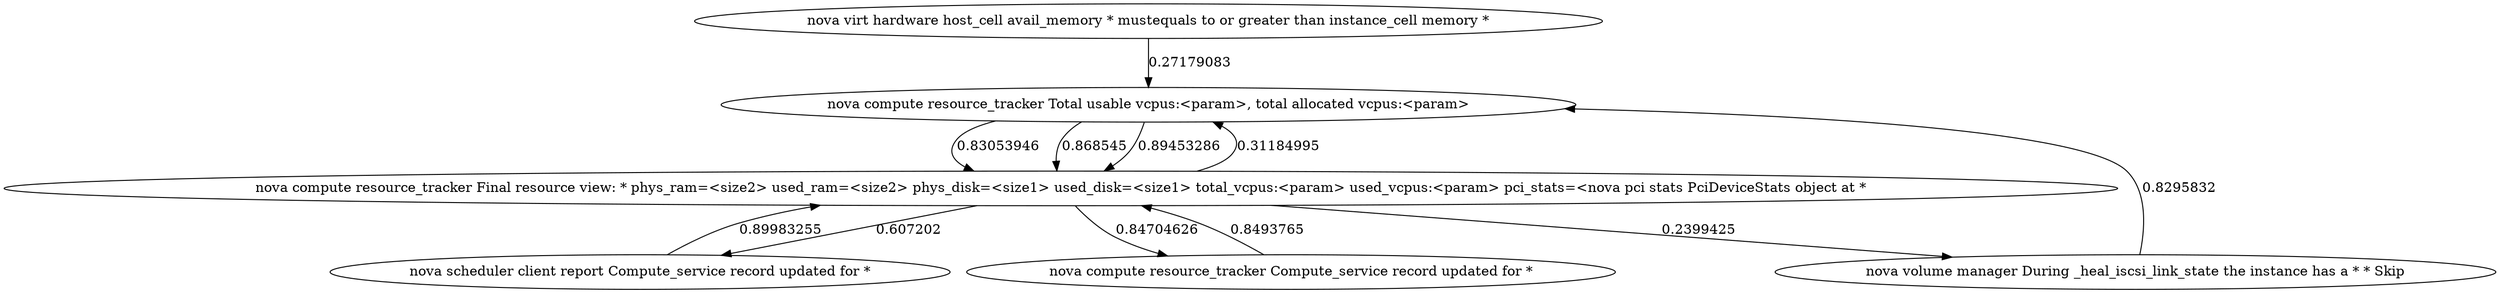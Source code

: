 digraph "result_graph\workflow_bsg" {
	149 [label="nova virt hardware host_cell avail_memory * mustequals to or greater than instance_cell memory *"]
	105 [label="nova compute resource_tracker Total usable vcpus:<param>, total allocated vcpus:<param>"]
	149 -> 105 [label=0.27179083]
	105 [label="nova compute resource_tracker Total usable vcpus:<param>, total allocated vcpus:<param>"]
	221 [label="nova compute resource_tracker Final resource view: * phys_ram=<size2> used_ram=<size2> phys_disk=<size1> used_disk=<size1> total_vcpus:<param> used_vcpus:<param> pci_stats=<nova pci stats PciDeviceStats object at *"]
	105 -> 221 [label=0.83053946]
	221 [label="nova compute resource_tracker Final resource view: * phys_ram=<size2> used_ram=<size2> phys_disk=<size1> used_disk=<size1> total_vcpus:<param> used_vcpus:<param> pci_stats=<nova pci stats PciDeviceStats object at *"]
	106 [label="nova scheduler client report Compute_service record updated for *"]
	221 -> 106 [label=0.607202]
	106 [label="nova scheduler client report Compute_service record updated for *"]
	221 [label="nova compute resource_tracker Final resource view: * phys_ram=<size2> used_ram=<size2> phys_disk=<size1> used_disk=<size1> total_vcpus:<param> used_vcpus:<param> pci_stats=<nova pci stats PciDeviceStats object at *"]
	106 -> 221 [label=0.89983255]
	221 [label="nova compute resource_tracker Final resource view: * phys_ram=<size2> used_ram=<size2> phys_disk=<size1> used_disk=<size1> total_vcpus:<param> used_vcpus:<param> pci_stats=<nova pci stats PciDeviceStats object at *"]
	206 [label="nova volume manager During _heal_iscsi_link_state the instance has a * * Skip"]
	221 -> 206 [label=0.2399425]
	206 [label="nova volume manager During _heal_iscsi_link_state the instance has a * * Skip"]
	105 [label="nova compute resource_tracker Total usable vcpus:<param>, total allocated vcpus:<param>"]
	206 -> 105 [label=0.8295832]
	105 [label="nova compute resource_tracker Total usable vcpus:<param>, total allocated vcpus:<param>"]
	221 [label="nova compute resource_tracker Final resource view: * phys_ram=<size2> used_ram=<size2> phys_disk=<size1> used_disk=<size1> total_vcpus:<param> used_vcpus:<param> pci_stats=<nova pci stats PciDeviceStats object at *"]
	105 -> 221 [label=0.868545]
	221 [label="nova compute resource_tracker Final resource view: * phys_ram=<size2> used_ram=<size2> phys_disk=<size1> used_disk=<size1> total_vcpus:<param> used_vcpus:<param> pci_stats=<nova pci stats PciDeviceStats object at *"]
	105 [label="nova compute resource_tracker Total usable vcpus:<param>, total allocated vcpus:<param>"]
	221 -> 105 [label=0.31184995]
	105 [label="nova compute resource_tracker Total usable vcpus:<param>, total allocated vcpus:<param>"]
	221 [label="nova compute resource_tracker Final resource view: * phys_ram=<size2> used_ram=<size2> phys_disk=<size1> used_disk=<size1> total_vcpus:<param> used_vcpus:<param> pci_stats=<nova pci stats PciDeviceStats object at *"]
	105 -> 221 [label=0.89453286]
	221 [label="nova compute resource_tracker Final resource view: * phys_ram=<size2> used_ram=<size2> phys_disk=<size1> used_disk=<size1> total_vcpus:<param> used_vcpus:<param> pci_stats=<nova pci stats PciDeviceStats object at *"]
	157 [label="nova compute resource_tracker Compute_service record updated for *"]
	221 -> 157 [label=0.84704626]
	157 [label="nova compute resource_tracker Compute_service record updated for *"]
	221 [label="nova compute resource_tracker Final resource view: * phys_ram=<size2> used_ram=<size2> phys_disk=<size1> used_disk=<size1> total_vcpus:<param> used_vcpus:<param> pci_stats=<nova pci stats PciDeviceStats object at *"]
	157 -> 221 [label=0.8493765]
}
